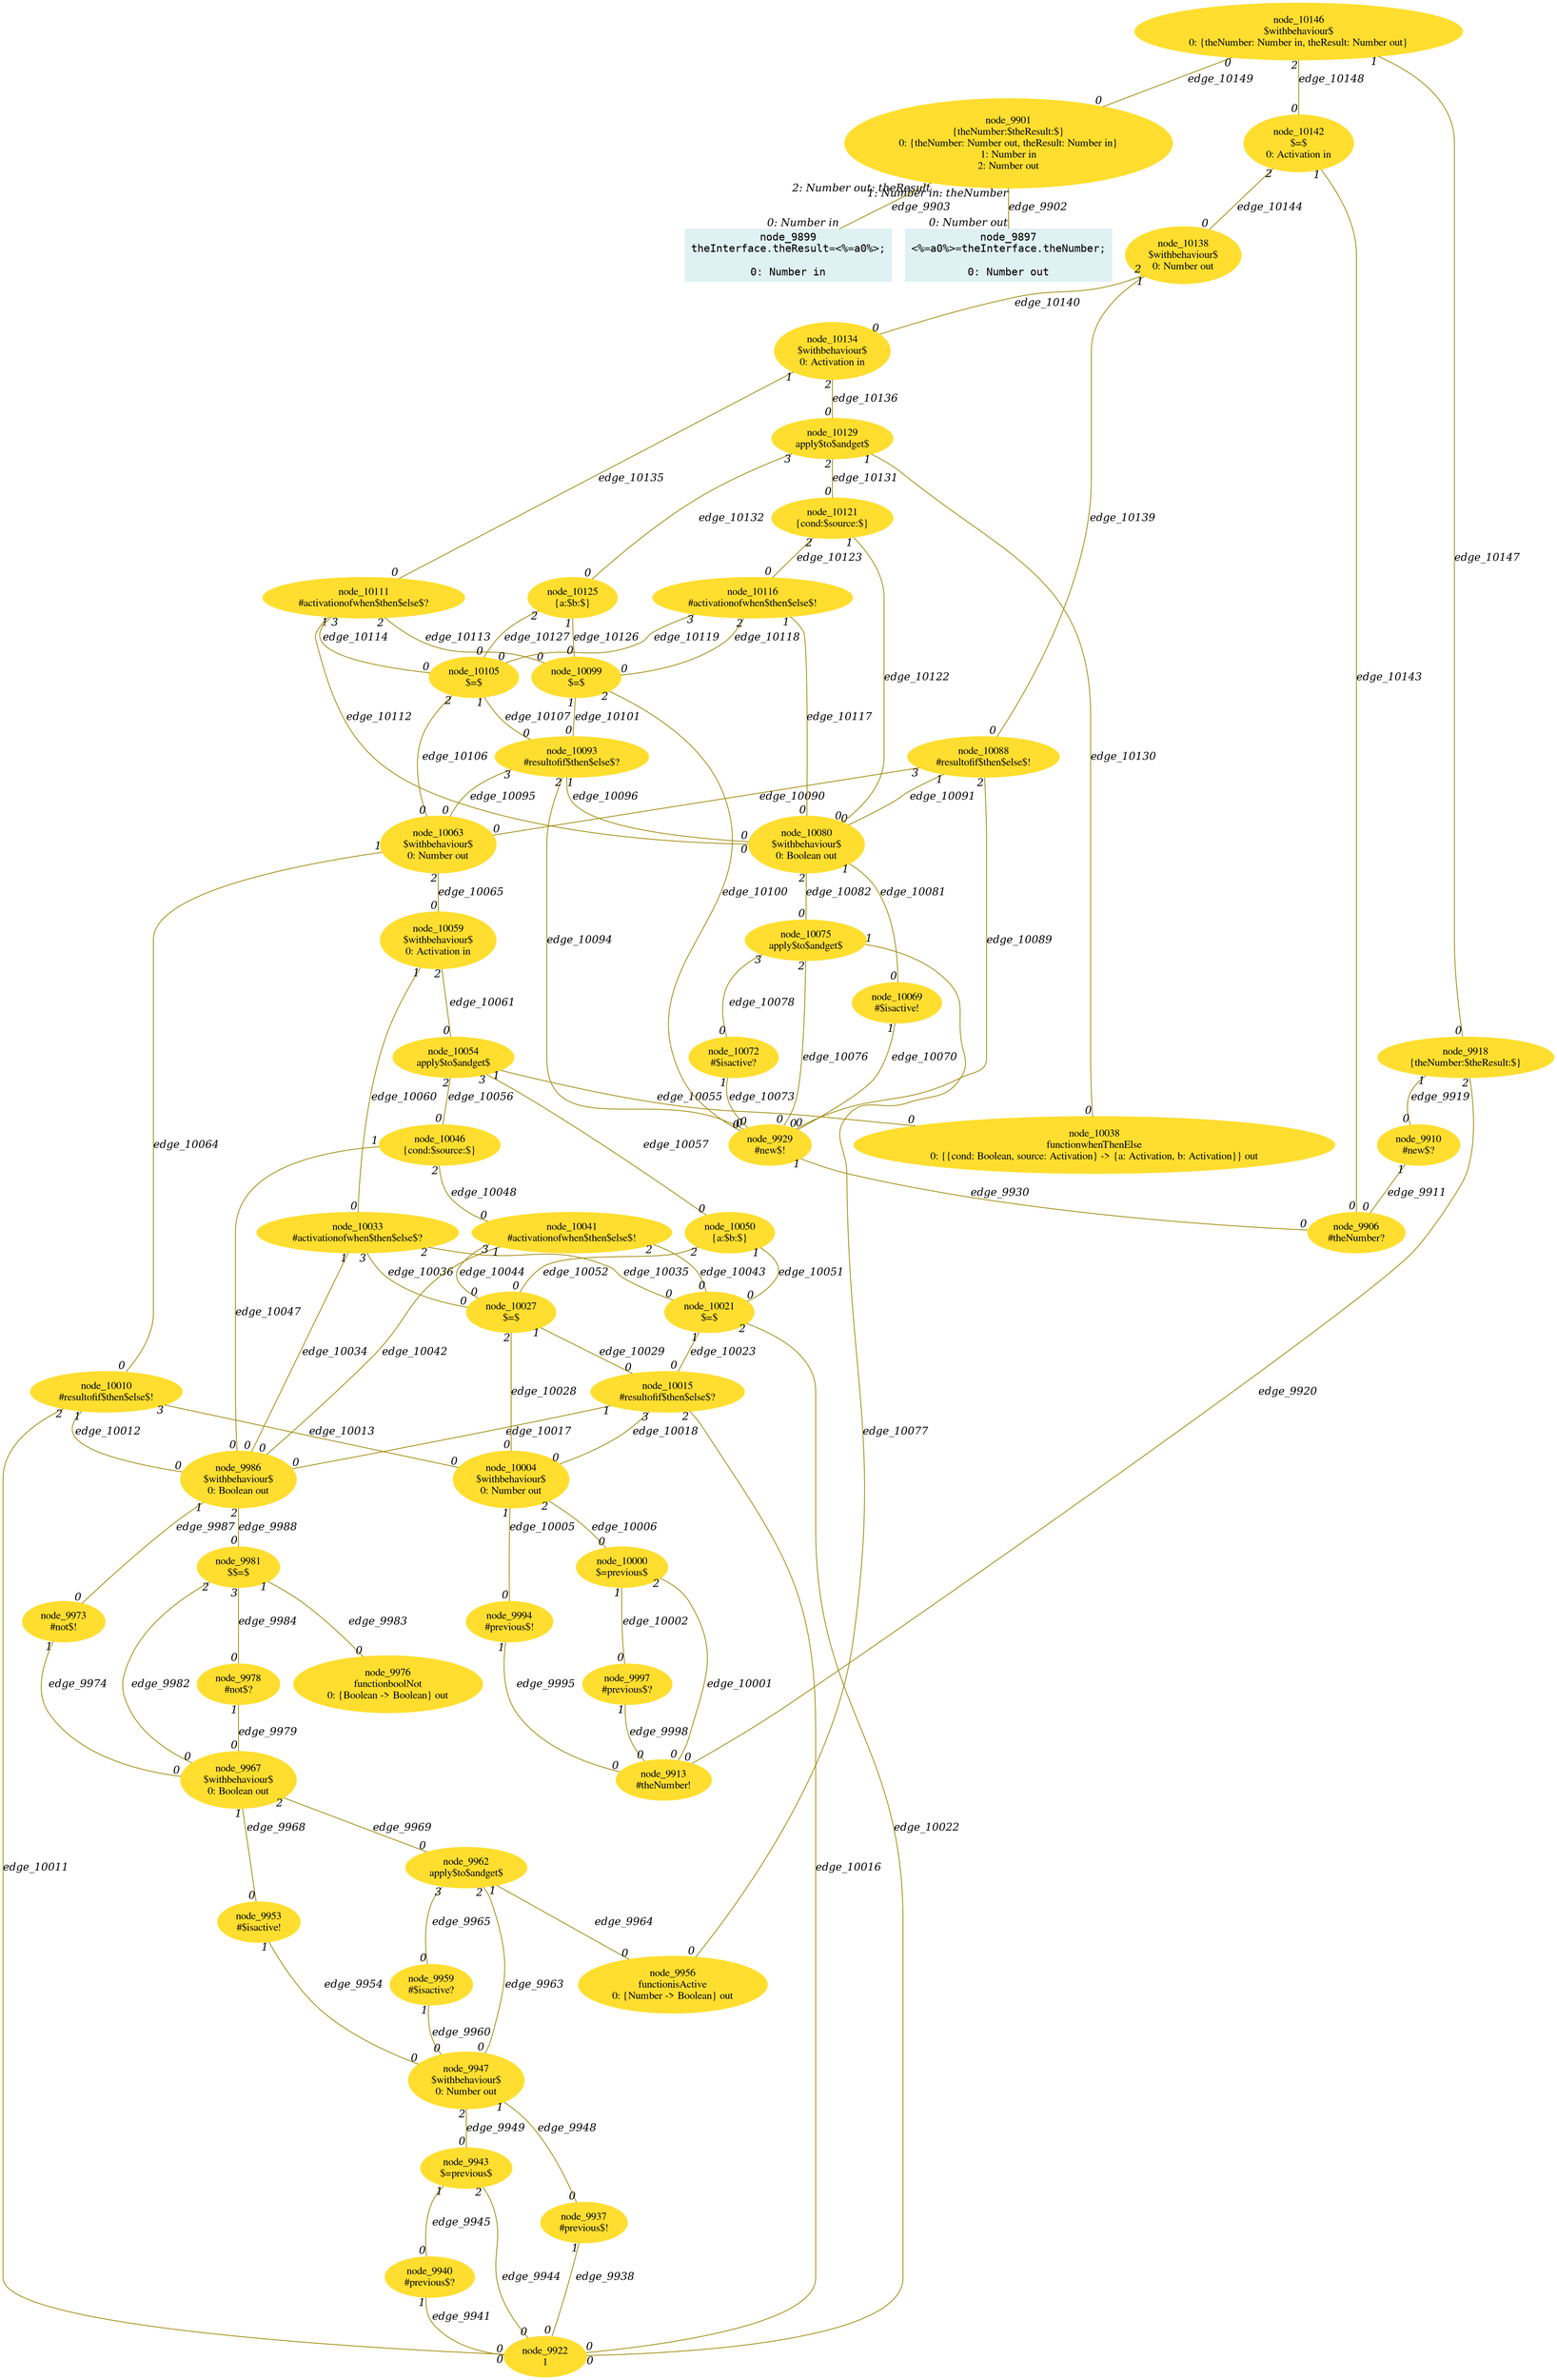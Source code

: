 digraph g{node_9897 [shape="box", style="filled", color="#dff1f2", fontname="Courier", label="node_9897
<%=a0%>=theInterface.theNumber;

0: Number out" ]
node_9899 [shape="box", style="filled", color="#dff1f2", fontname="Courier", label="node_9899
theInterface.theResult=<%=a0%>;

0: Number in" ]
node_9901 [shape="ellipse", style="filled", color="#ffde2f", fontname="Times", label="node_9901
{theNumber:$theResult:$}
0: {theNumber: Number out, theResult: Number in}
1: Number in
2: Number out" ]
node_9906 [shape="ellipse", style="filled", color="#ffde2f", fontname="Times", label="node_9906
#theNumber?
" ]
node_9910 [shape="ellipse", style="filled", color="#ffde2f", fontname="Times", label="node_9910
#new$?
" ]
node_9913 [shape="ellipse", style="filled", color="#ffde2f", fontname="Times", label="node_9913
#theNumber!
" ]
node_9918 [shape="ellipse", style="filled", color="#ffde2f", fontname="Times", label="node_9918
{theNumber:$theResult:$}
" ]
node_9922 [shape="ellipse", style="filled", color="#ffde2f", fontname="Times", label="node_9922
1
" ]
node_9929 [shape="ellipse", style="filled", color="#ffde2f", fontname="Times", label="node_9929
#new$!
" ]
node_9937 [shape="ellipse", style="filled", color="#ffde2f", fontname="Times", label="node_9937
#previous$!
" ]
node_9940 [shape="ellipse", style="filled", color="#ffde2f", fontname="Times", label="node_9940
#previous$?
" ]
node_9943 [shape="ellipse", style="filled", color="#ffde2f", fontname="Times", label="node_9943
$=previous$
" ]
node_9947 [shape="ellipse", style="filled", color="#ffde2f", fontname="Times", label="node_9947
$withbehaviour$
0: Number out" ]
node_9953 [shape="ellipse", style="filled", color="#ffde2f", fontname="Times", label="node_9953
#$isactive!
" ]
node_9956 [shape="ellipse", style="filled", color="#ffde2f", fontname="Times", label="node_9956
functionisActive
0: {Number -> Boolean} out" ]
node_9959 [shape="ellipse", style="filled", color="#ffde2f", fontname="Times", label="node_9959
#$isactive?
" ]
node_9962 [shape="ellipse", style="filled", color="#ffde2f", fontname="Times", label="node_9962
apply$to$andget$
" ]
node_9967 [shape="ellipse", style="filled", color="#ffde2f", fontname="Times", label="node_9967
$withbehaviour$
0: Boolean out" ]
node_9973 [shape="ellipse", style="filled", color="#ffde2f", fontname="Times", label="node_9973
#not$!
" ]
node_9976 [shape="ellipse", style="filled", color="#ffde2f", fontname="Times", label="node_9976
functionboolNot
0: {Boolean -> Boolean} out" ]
node_9978 [shape="ellipse", style="filled", color="#ffde2f", fontname="Times", label="node_9978
#not$?
" ]
node_9981 [shape="ellipse", style="filled", color="#ffde2f", fontname="Times", label="node_9981
$$=$
" ]
node_9986 [shape="ellipse", style="filled", color="#ffde2f", fontname="Times", label="node_9986
$withbehaviour$
0: Boolean out" ]
node_9994 [shape="ellipse", style="filled", color="#ffde2f", fontname="Times", label="node_9994
#previous$!
" ]
node_9997 [shape="ellipse", style="filled", color="#ffde2f", fontname="Times", label="node_9997
#previous$?
" ]
node_10000 [shape="ellipse", style="filled", color="#ffde2f", fontname="Times", label="node_10000
$=previous$
" ]
node_10004 [shape="ellipse", style="filled", color="#ffde2f", fontname="Times", label="node_10004
$withbehaviour$
0: Number out" ]
node_10010 [shape="ellipse", style="filled", color="#ffde2f", fontname="Times", label="node_10010
#resultofif$then$else$!
" ]
node_10015 [shape="ellipse", style="filled", color="#ffde2f", fontname="Times", label="node_10015
#resultofif$then$else$?
" ]
node_10021 [shape="ellipse", style="filled", color="#ffde2f", fontname="Times", label="node_10021
$=$
" ]
node_10027 [shape="ellipse", style="filled", color="#ffde2f", fontname="Times", label="node_10027
$=$
" ]
node_10033 [shape="ellipse", style="filled", color="#ffde2f", fontname="Times", label="node_10033
#activationofwhen$then$else$?
" ]
node_10038 [shape="ellipse", style="filled", color="#ffde2f", fontname="Times", label="node_10038
functionwhenThenElse
0: {{cond: Boolean, source: Activation} -> {a: Activation, b: Activation}} out" ]
node_10041 [shape="ellipse", style="filled", color="#ffde2f", fontname="Times", label="node_10041
#activationofwhen$then$else$!
" ]
node_10046 [shape="ellipse", style="filled", color="#ffde2f", fontname="Times", label="node_10046
{cond:$source:$}
" ]
node_10050 [shape="ellipse", style="filled", color="#ffde2f", fontname="Times", label="node_10050
{a:$b:$}
" ]
node_10054 [shape="ellipse", style="filled", color="#ffde2f", fontname="Times", label="node_10054
apply$to$andget$
" ]
node_10059 [shape="ellipse", style="filled", color="#ffde2f", fontname="Times", label="node_10059
$withbehaviour$
0: Activation in" ]
node_10063 [shape="ellipse", style="filled", color="#ffde2f", fontname="Times", label="node_10063
$withbehaviour$
0: Number out" ]
node_10069 [shape="ellipse", style="filled", color="#ffde2f", fontname="Times", label="node_10069
#$isactive!
" ]
node_10072 [shape="ellipse", style="filled", color="#ffde2f", fontname="Times", label="node_10072
#$isactive?
" ]
node_10075 [shape="ellipse", style="filled", color="#ffde2f", fontname="Times", label="node_10075
apply$to$andget$
" ]
node_10080 [shape="ellipse", style="filled", color="#ffde2f", fontname="Times", label="node_10080
$withbehaviour$
0: Boolean out" ]
node_10088 [shape="ellipse", style="filled", color="#ffde2f", fontname="Times", label="node_10088
#resultofif$then$else$!
" ]
node_10093 [shape="ellipse", style="filled", color="#ffde2f", fontname="Times", label="node_10093
#resultofif$then$else$?
" ]
node_10099 [shape="ellipse", style="filled", color="#ffde2f", fontname="Times", label="node_10099
$=$
" ]
node_10105 [shape="ellipse", style="filled", color="#ffde2f", fontname="Times", label="node_10105
$=$
" ]
node_10111 [shape="ellipse", style="filled", color="#ffde2f", fontname="Times", label="node_10111
#activationofwhen$then$else$?
" ]
node_10116 [shape="ellipse", style="filled", color="#ffde2f", fontname="Times", label="node_10116
#activationofwhen$then$else$!
" ]
node_10121 [shape="ellipse", style="filled", color="#ffde2f", fontname="Times", label="node_10121
{cond:$source:$}
" ]
node_10125 [shape="ellipse", style="filled", color="#ffde2f", fontname="Times", label="node_10125
{a:$b:$}
" ]
node_10129 [shape="ellipse", style="filled", color="#ffde2f", fontname="Times", label="node_10129
apply$to$andget$
" ]
node_10134 [shape="ellipse", style="filled", color="#ffde2f", fontname="Times", label="node_10134
$withbehaviour$
0: Activation in" ]
node_10138 [shape="ellipse", style="filled", color="#ffde2f", fontname="Times", label="node_10138
$withbehaviour$
0: Number out" ]
node_10142 [shape="ellipse", style="filled", color="#ffde2f", fontname="Times", label="node_10142
$=$
0: Activation in" ]
node_10146 [shape="ellipse", style="filled", color="#ffde2f", fontname="Times", label="node_10146
$withbehaviour$
0: {theNumber: Number in, theResult: Number out}" ]
node_9901 -> node_9897 [dir=none, arrowHead=none, fontname="Times-Italic", arrowsize=1, color="#9d8400", label="edge_9902",  headlabel="0: Number out", taillabel="1: Number in: theNumber" ]
node_9901 -> node_9899 [dir=none, arrowHead=none, fontname="Times-Italic", arrowsize=1, color="#9d8400", label="edge_9903",  headlabel="0: Number in", taillabel="2: Number out: theResult" ]
node_9910 -> node_9906 [dir=none, arrowHead=none, fontname="Times-Italic", arrowsize=1, color="#9d8400", label="edge_9911",  headlabel="0", taillabel="1" ]
node_9918 -> node_9910 [dir=none, arrowHead=none, fontname="Times-Italic", arrowsize=1, color="#9d8400", label="edge_9919",  headlabel="0", taillabel="1" ]
node_9918 -> node_9913 [dir=none, arrowHead=none, fontname="Times-Italic", arrowsize=1, color="#9d8400", label="edge_9920",  headlabel="0", taillabel="2" ]
node_9929 -> node_9906 [dir=none, arrowHead=none, fontname="Times-Italic", arrowsize=1, color="#9d8400", label="edge_9930",  headlabel="0", taillabel="1" ]
node_9937 -> node_9922 [dir=none, arrowHead=none, fontname="Times-Italic", arrowsize=1, color="#9d8400", label="edge_9938",  headlabel="0", taillabel="1" ]
node_9940 -> node_9922 [dir=none, arrowHead=none, fontname="Times-Italic", arrowsize=1, color="#9d8400", label="edge_9941",  headlabel="0", taillabel="1" ]
node_9943 -> node_9922 [dir=none, arrowHead=none, fontname="Times-Italic", arrowsize=1, color="#9d8400", label="edge_9944",  headlabel="0", taillabel="2" ]
node_9943 -> node_9940 [dir=none, arrowHead=none, fontname="Times-Italic", arrowsize=1, color="#9d8400", label="edge_9945",  headlabel="0", taillabel="1" ]
node_9947 -> node_9937 [dir=none, arrowHead=none, fontname="Times-Italic", arrowsize=1, color="#9d8400", label="edge_9948",  headlabel="0", taillabel="1" ]
node_9947 -> node_9943 [dir=none, arrowHead=none, fontname="Times-Italic", arrowsize=1, color="#9d8400", label="edge_9949",  headlabel="0", taillabel="2" ]
node_9953 -> node_9947 [dir=none, arrowHead=none, fontname="Times-Italic", arrowsize=1, color="#9d8400", label="edge_9954",  headlabel="0", taillabel="1" ]
node_9959 -> node_9947 [dir=none, arrowHead=none, fontname="Times-Italic", arrowsize=1, color="#9d8400", label="edge_9960",  headlabel="0", taillabel="1" ]
node_9962 -> node_9947 [dir=none, arrowHead=none, fontname="Times-Italic", arrowsize=1, color="#9d8400", label="edge_9963",  headlabel="0", taillabel="2" ]
node_9962 -> node_9956 [dir=none, arrowHead=none, fontname="Times-Italic", arrowsize=1, color="#9d8400", label="edge_9964",  headlabel="0", taillabel="1" ]
node_9962 -> node_9959 [dir=none, arrowHead=none, fontname="Times-Italic", arrowsize=1, color="#9d8400", label="edge_9965",  headlabel="0", taillabel="3" ]
node_9967 -> node_9953 [dir=none, arrowHead=none, fontname="Times-Italic", arrowsize=1, color="#9d8400", label="edge_9968",  headlabel="0", taillabel="1" ]
node_9967 -> node_9962 [dir=none, arrowHead=none, fontname="Times-Italic", arrowsize=1, color="#9d8400", label="edge_9969",  headlabel="0", taillabel="2" ]
node_9973 -> node_9967 [dir=none, arrowHead=none, fontname="Times-Italic", arrowsize=1, color="#9d8400", label="edge_9974",  headlabel="0", taillabel="1" ]
node_9978 -> node_9967 [dir=none, arrowHead=none, fontname="Times-Italic", arrowsize=1, color="#9d8400", label="edge_9979",  headlabel="0", taillabel="1" ]
node_9981 -> node_9967 [dir=none, arrowHead=none, fontname="Times-Italic", arrowsize=1, color="#9d8400", label="edge_9982",  headlabel="0", taillabel="2" ]
node_9981 -> node_9976 [dir=none, arrowHead=none, fontname="Times-Italic", arrowsize=1, color="#9d8400", label="edge_9983",  headlabel="0", taillabel="1" ]
node_9981 -> node_9978 [dir=none, arrowHead=none, fontname="Times-Italic", arrowsize=1, color="#9d8400", label="edge_9984",  headlabel="0", taillabel="3" ]
node_9986 -> node_9973 [dir=none, arrowHead=none, fontname="Times-Italic", arrowsize=1, color="#9d8400", label="edge_9987",  headlabel="0", taillabel="1" ]
node_9986 -> node_9981 [dir=none, arrowHead=none, fontname="Times-Italic", arrowsize=1, color="#9d8400", label="edge_9988",  headlabel="0", taillabel="2" ]
node_9994 -> node_9913 [dir=none, arrowHead=none, fontname="Times-Italic", arrowsize=1, color="#9d8400", label="edge_9995",  headlabel="0", taillabel="1" ]
node_9997 -> node_9913 [dir=none, arrowHead=none, fontname="Times-Italic", arrowsize=1, color="#9d8400", label="edge_9998",  headlabel="0", taillabel="1" ]
node_10000 -> node_9913 [dir=none, arrowHead=none, fontname="Times-Italic", arrowsize=1, color="#9d8400", label="edge_10001",  headlabel="0", taillabel="2" ]
node_10000 -> node_9997 [dir=none, arrowHead=none, fontname="Times-Italic", arrowsize=1, color="#9d8400", label="edge_10002",  headlabel="0", taillabel="1" ]
node_10004 -> node_9994 [dir=none, arrowHead=none, fontname="Times-Italic", arrowsize=1, color="#9d8400", label="edge_10005",  headlabel="0", taillabel="1" ]
node_10004 -> node_10000 [dir=none, arrowHead=none, fontname="Times-Italic", arrowsize=1, color="#9d8400", label="edge_10006",  headlabel="0", taillabel="2" ]
node_10010 -> node_9922 [dir=none, arrowHead=none, fontname="Times-Italic", arrowsize=1, color="#9d8400", label="edge_10011",  headlabel="0", taillabel="2" ]
node_10010 -> node_9986 [dir=none, arrowHead=none, fontname="Times-Italic", arrowsize=1, color="#9d8400", label="edge_10012",  headlabel="0", taillabel="1" ]
node_10010 -> node_10004 [dir=none, arrowHead=none, fontname="Times-Italic", arrowsize=1, color="#9d8400", label="edge_10013",  headlabel="0", taillabel="3" ]
node_10015 -> node_9922 [dir=none, arrowHead=none, fontname="Times-Italic", arrowsize=1, color="#9d8400", label="edge_10016",  headlabel="0", taillabel="2" ]
node_10015 -> node_9986 [dir=none, arrowHead=none, fontname="Times-Italic", arrowsize=1, color="#9d8400", label="edge_10017",  headlabel="0", taillabel="1" ]
node_10015 -> node_10004 [dir=none, arrowHead=none, fontname="Times-Italic", arrowsize=1, color="#9d8400", label="edge_10018",  headlabel="0", taillabel="3" ]
node_10021 -> node_9922 [dir=none, arrowHead=none, fontname="Times-Italic", arrowsize=1, color="#9d8400", label="edge_10022",  headlabel="0", taillabel="2" ]
node_10021 -> node_10015 [dir=none, arrowHead=none, fontname="Times-Italic", arrowsize=1, color="#9d8400", label="edge_10023",  headlabel="0", taillabel="1" ]
node_10027 -> node_10004 [dir=none, arrowHead=none, fontname="Times-Italic", arrowsize=1, color="#9d8400", label="edge_10028",  headlabel="0", taillabel="2" ]
node_10027 -> node_10015 [dir=none, arrowHead=none, fontname="Times-Italic", arrowsize=1, color="#9d8400", label="edge_10029",  headlabel="0", taillabel="1" ]
node_10033 -> node_9986 [dir=none, arrowHead=none, fontname="Times-Italic", arrowsize=1, color="#9d8400", label="edge_10034",  headlabel="0", taillabel="1" ]
node_10033 -> node_10021 [dir=none, arrowHead=none, fontname="Times-Italic", arrowsize=1, color="#9d8400", label="edge_10035",  headlabel="0", taillabel="2" ]
node_10033 -> node_10027 [dir=none, arrowHead=none, fontname="Times-Italic", arrowsize=1, color="#9d8400", label="edge_10036",  headlabel="0", taillabel="3" ]
node_10041 -> node_9986 [dir=none, arrowHead=none, fontname="Times-Italic", arrowsize=1, color="#9d8400", label="edge_10042",  headlabel="0", taillabel="1" ]
node_10041 -> node_10021 [dir=none, arrowHead=none, fontname="Times-Italic", arrowsize=1, color="#9d8400", label="edge_10043",  headlabel="0", taillabel="2" ]
node_10041 -> node_10027 [dir=none, arrowHead=none, fontname="Times-Italic", arrowsize=1, color="#9d8400", label="edge_10044",  headlabel="0", taillabel="3" ]
node_10046 -> node_9986 [dir=none, arrowHead=none, fontname="Times-Italic", arrowsize=1, color="#9d8400", label="edge_10047",  headlabel="0", taillabel="1" ]
node_10046 -> node_10041 [dir=none, arrowHead=none, fontname="Times-Italic", arrowsize=1, color="#9d8400", label="edge_10048",  headlabel="0", taillabel="2" ]
node_10050 -> node_10021 [dir=none, arrowHead=none, fontname="Times-Italic", arrowsize=1, color="#9d8400", label="edge_10051",  headlabel="0", taillabel="1" ]
node_10050 -> node_10027 [dir=none, arrowHead=none, fontname="Times-Italic", arrowsize=1, color="#9d8400", label="edge_10052",  headlabel="0", taillabel="2" ]
node_10054 -> node_10038 [dir=none, arrowHead=none, fontname="Times-Italic", arrowsize=1, color="#9d8400", label="edge_10055",  headlabel="0", taillabel="1" ]
node_10054 -> node_10046 [dir=none, arrowHead=none, fontname="Times-Italic", arrowsize=1, color="#9d8400", label="edge_10056",  headlabel="0", taillabel="2" ]
node_10054 -> node_10050 [dir=none, arrowHead=none, fontname="Times-Italic", arrowsize=1, color="#9d8400", label="edge_10057",  headlabel="0", taillabel="3" ]
node_10059 -> node_10033 [dir=none, arrowHead=none, fontname="Times-Italic", arrowsize=1, color="#9d8400", label="edge_10060",  headlabel="0", taillabel="1" ]
node_10059 -> node_10054 [dir=none, arrowHead=none, fontname="Times-Italic", arrowsize=1, color="#9d8400", label="edge_10061",  headlabel="0", taillabel="2" ]
node_10063 -> node_10010 [dir=none, arrowHead=none, fontname="Times-Italic", arrowsize=1, color="#9d8400", label="edge_10064",  headlabel="0", taillabel="1" ]
node_10063 -> node_10059 [dir=none, arrowHead=none, fontname="Times-Italic", arrowsize=1, color="#9d8400", label="edge_10065",  headlabel="0", taillabel="2" ]
node_10069 -> node_9929 [dir=none, arrowHead=none, fontname="Times-Italic", arrowsize=1, color="#9d8400", label="edge_10070",  headlabel="0", taillabel="1" ]
node_10072 -> node_9929 [dir=none, arrowHead=none, fontname="Times-Italic", arrowsize=1, color="#9d8400", label="edge_10073",  headlabel="0", taillabel="1" ]
node_10075 -> node_9929 [dir=none, arrowHead=none, fontname="Times-Italic", arrowsize=1, color="#9d8400", label="edge_10076",  headlabel="0", taillabel="2" ]
node_10075 -> node_9956 [dir=none, arrowHead=none, fontname="Times-Italic", arrowsize=1, color="#9d8400", label="edge_10077",  headlabel="0", taillabel="1" ]
node_10075 -> node_10072 [dir=none, arrowHead=none, fontname="Times-Italic", arrowsize=1, color="#9d8400", label="edge_10078",  headlabel="0", taillabel="3" ]
node_10080 -> node_10069 [dir=none, arrowHead=none, fontname="Times-Italic", arrowsize=1, color="#9d8400", label="edge_10081",  headlabel="0", taillabel="1" ]
node_10080 -> node_10075 [dir=none, arrowHead=none, fontname="Times-Italic", arrowsize=1, color="#9d8400", label="edge_10082",  headlabel="0", taillabel="2" ]
node_10088 -> node_9929 [dir=none, arrowHead=none, fontname="Times-Italic", arrowsize=1, color="#9d8400", label="edge_10089",  headlabel="0", taillabel="2" ]
node_10088 -> node_10063 [dir=none, arrowHead=none, fontname="Times-Italic", arrowsize=1, color="#9d8400", label="edge_10090",  headlabel="0", taillabel="3" ]
node_10088 -> node_10080 [dir=none, arrowHead=none, fontname="Times-Italic", arrowsize=1, color="#9d8400", label="edge_10091",  headlabel="0", taillabel="1" ]
node_10093 -> node_9929 [dir=none, arrowHead=none, fontname="Times-Italic", arrowsize=1, color="#9d8400", label="edge_10094",  headlabel="0", taillabel="2" ]
node_10093 -> node_10063 [dir=none, arrowHead=none, fontname="Times-Italic", arrowsize=1, color="#9d8400", label="edge_10095",  headlabel="0", taillabel="3" ]
node_10093 -> node_10080 [dir=none, arrowHead=none, fontname="Times-Italic", arrowsize=1, color="#9d8400", label="edge_10096",  headlabel="0", taillabel="1" ]
node_10099 -> node_9929 [dir=none, arrowHead=none, fontname="Times-Italic", arrowsize=1, color="#9d8400", label="edge_10100",  headlabel="0", taillabel="2" ]
node_10099 -> node_10093 [dir=none, arrowHead=none, fontname="Times-Italic", arrowsize=1, color="#9d8400", label="edge_10101",  headlabel="0", taillabel="1" ]
node_10105 -> node_10063 [dir=none, arrowHead=none, fontname="Times-Italic", arrowsize=1, color="#9d8400", label="edge_10106",  headlabel="0", taillabel="2" ]
node_10105 -> node_10093 [dir=none, arrowHead=none, fontname="Times-Italic", arrowsize=1, color="#9d8400", label="edge_10107",  headlabel="0", taillabel="1" ]
node_10111 -> node_10080 [dir=none, arrowHead=none, fontname="Times-Italic", arrowsize=1, color="#9d8400", label="edge_10112",  headlabel="0", taillabel="1" ]
node_10111 -> node_10099 [dir=none, arrowHead=none, fontname="Times-Italic", arrowsize=1, color="#9d8400", label="edge_10113",  headlabel="0", taillabel="2" ]
node_10111 -> node_10105 [dir=none, arrowHead=none, fontname="Times-Italic", arrowsize=1, color="#9d8400", label="edge_10114",  headlabel="0", taillabel="3" ]
node_10116 -> node_10080 [dir=none, arrowHead=none, fontname="Times-Italic", arrowsize=1, color="#9d8400", label="edge_10117",  headlabel="0", taillabel="1" ]
node_10116 -> node_10099 [dir=none, arrowHead=none, fontname="Times-Italic", arrowsize=1, color="#9d8400", label="edge_10118",  headlabel="0", taillabel="2" ]
node_10116 -> node_10105 [dir=none, arrowHead=none, fontname="Times-Italic", arrowsize=1, color="#9d8400", label="edge_10119",  headlabel="0", taillabel="3" ]
node_10121 -> node_10080 [dir=none, arrowHead=none, fontname="Times-Italic", arrowsize=1, color="#9d8400", label="edge_10122",  headlabel="0", taillabel="1" ]
node_10121 -> node_10116 [dir=none, arrowHead=none, fontname="Times-Italic", arrowsize=1, color="#9d8400", label="edge_10123",  headlabel="0", taillabel="2" ]
node_10125 -> node_10099 [dir=none, arrowHead=none, fontname="Times-Italic", arrowsize=1, color="#9d8400", label="edge_10126",  headlabel="0", taillabel="1" ]
node_10125 -> node_10105 [dir=none, arrowHead=none, fontname="Times-Italic", arrowsize=1, color="#9d8400", label="edge_10127",  headlabel="0", taillabel="2" ]
node_10129 -> node_10038 [dir=none, arrowHead=none, fontname="Times-Italic", arrowsize=1, color="#9d8400", label="edge_10130",  headlabel="0", taillabel="1" ]
node_10129 -> node_10121 [dir=none, arrowHead=none, fontname="Times-Italic", arrowsize=1, color="#9d8400", label="edge_10131",  headlabel="0", taillabel="2" ]
node_10129 -> node_10125 [dir=none, arrowHead=none, fontname="Times-Italic", arrowsize=1, color="#9d8400", label="edge_10132",  headlabel="0", taillabel="3" ]
node_10134 -> node_10111 [dir=none, arrowHead=none, fontname="Times-Italic", arrowsize=1, color="#9d8400", label="edge_10135",  headlabel="0", taillabel="1" ]
node_10134 -> node_10129 [dir=none, arrowHead=none, fontname="Times-Italic", arrowsize=1, color="#9d8400", label="edge_10136",  headlabel="0", taillabel="2" ]
node_10138 -> node_10088 [dir=none, arrowHead=none, fontname="Times-Italic", arrowsize=1, color="#9d8400", label="edge_10139",  headlabel="0", taillabel="1" ]
node_10138 -> node_10134 [dir=none, arrowHead=none, fontname="Times-Italic", arrowsize=1, color="#9d8400", label="edge_10140",  headlabel="0", taillabel="2" ]
node_10142 -> node_9906 [dir=none, arrowHead=none, fontname="Times-Italic", arrowsize=1, color="#9d8400", label="edge_10143",  headlabel="0", taillabel="1" ]
node_10142 -> node_10138 [dir=none, arrowHead=none, fontname="Times-Italic", arrowsize=1, color="#9d8400", label="edge_10144",  headlabel="0", taillabel="2" ]
node_10146 -> node_9918 [dir=none, arrowHead=none, fontname="Times-Italic", arrowsize=1, color="#9d8400", label="edge_10147",  headlabel="0", taillabel="1" ]
node_10146 -> node_10142 [dir=none, arrowHead=none, fontname="Times-Italic", arrowsize=1, color="#9d8400", label="edge_10148",  headlabel="0", taillabel="2" ]
node_10146 -> node_9901 [dir=none, arrowHead=none, fontname="Times-Italic", arrowsize=1, color="#9d8400", label="edge_10149",  headlabel="0", taillabel="0" ]
}